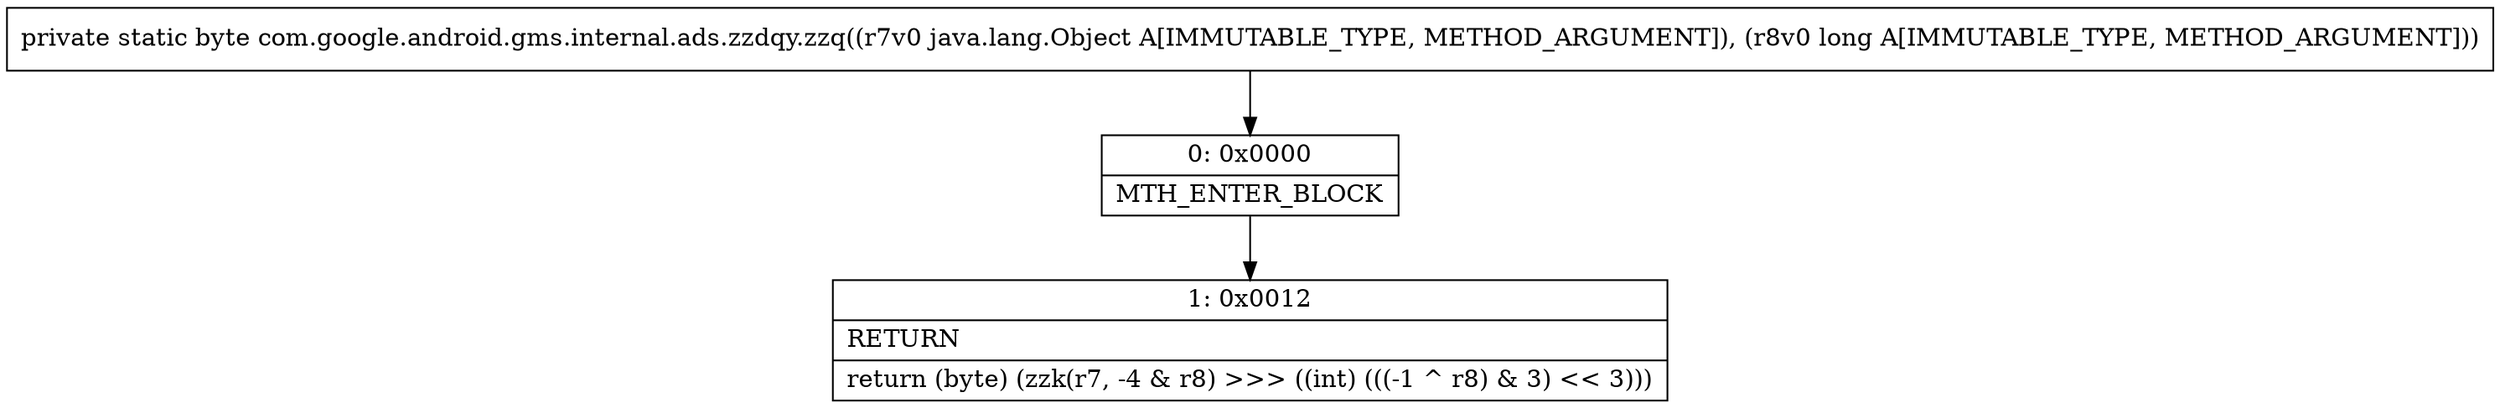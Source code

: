 digraph "CFG forcom.google.android.gms.internal.ads.zzdqy.zzq(Ljava\/lang\/Object;J)B" {
Node_0 [shape=record,label="{0\:\ 0x0000|MTH_ENTER_BLOCK\l}"];
Node_1 [shape=record,label="{1\:\ 0x0012|RETURN\l|return (byte) (zzk(r7, \-4 & r8) \>\>\> ((int) (((\-1 ^ r8) & 3) \<\< 3)))\l}"];
MethodNode[shape=record,label="{private static byte com.google.android.gms.internal.ads.zzdqy.zzq((r7v0 java.lang.Object A[IMMUTABLE_TYPE, METHOD_ARGUMENT]), (r8v0 long A[IMMUTABLE_TYPE, METHOD_ARGUMENT])) }"];
MethodNode -> Node_0;
Node_0 -> Node_1;
}

